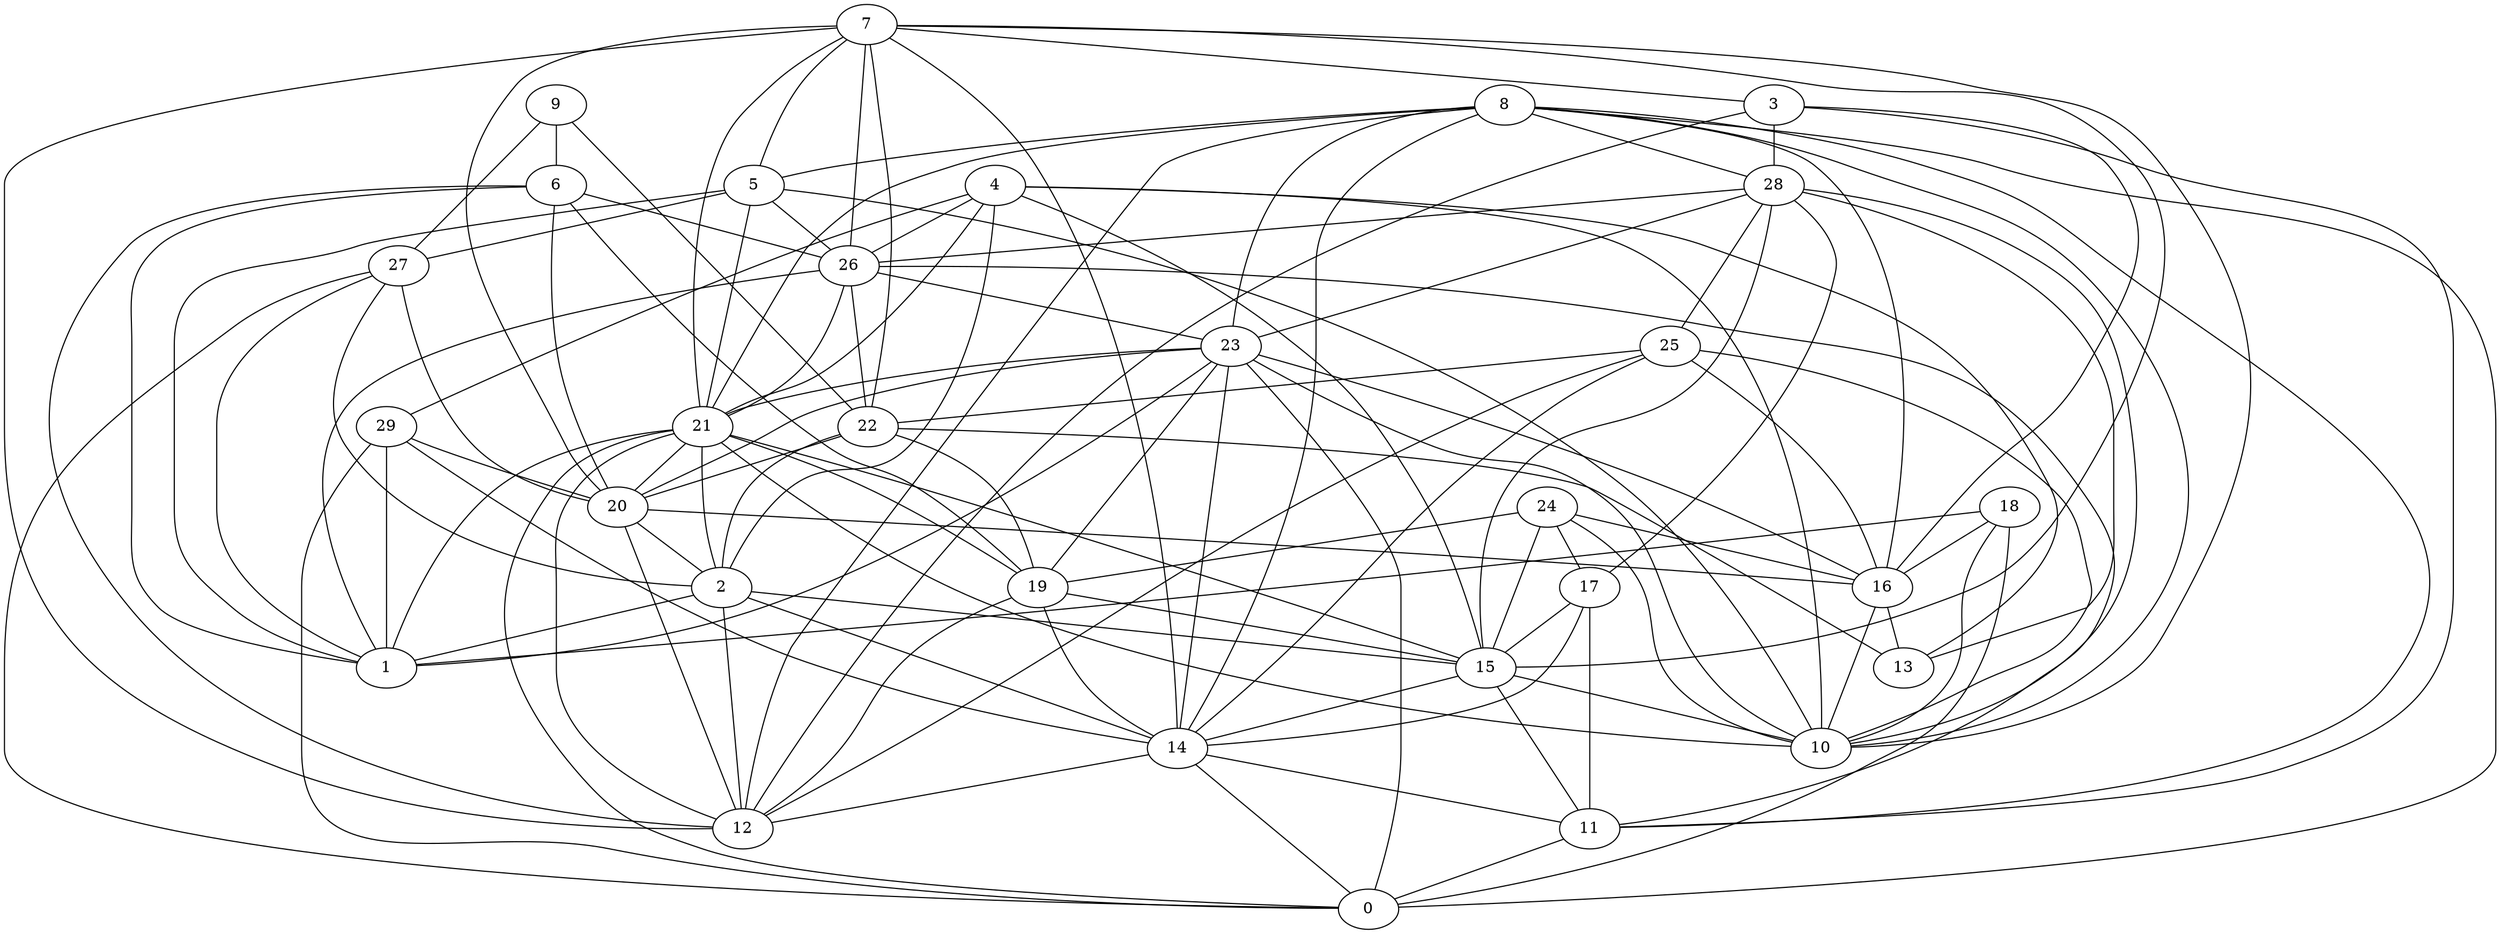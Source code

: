 digraph GG_graph {

subgraph G_graph {
edge [color = black]
"27" -> "2" [dir = none]
"27" -> "1" [dir = none]
"27" -> "20" [dir = none]
"20" -> "16" [dir = none]
"20" -> "12" [dir = none]
"4" -> "10" [dir = none]
"4" -> "21" [dir = none]
"4" -> "26" [dir = none]
"4" -> "2" [dir = none]
"5" -> "10" [dir = none]
"5" -> "26" [dir = none]
"5" -> "1" [dir = none]
"5" -> "21" [dir = none]
"5" -> "27" [dir = none]
"9" -> "22" [dir = none]
"9" -> "6" [dir = none]
"9" -> "27" [dir = none]
"22" -> "20" [dir = none]
"22" -> "19" [dir = none]
"22" -> "13" [dir = none]
"17" -> "15" [dir = none]
"17" -> "14" [dir = none]
"19" -> "14" [dir = none]
"19" -> "12" [dir = none]
"7" -> "20" [dir = none]
"7" -> "14" [dir = none]
"7" -> "15" [dir = none]
"7" -> "10" [dir = none]
"7" -> "5" [dir = none]
"28" -> "13" [dir = none]
"28" -> "26" [dir = none]
"28" -> "17" [dir = none]
"28" -> "23" [dir = none]
"28" -> "10" [dir = none]
"8" -> "10" [dir = none]
"8" -> "23" [dir = none]
"8" -> "21" [dir = none]
"8" -> "11" [dir = none]
"8" -> "28" [dir = none]
"8" -> "16" [dir = none]
"8" -> "14" [dir = none]
"14" -> "0" [dir = none]
"14" -> "11" [dir = none]
"14" -> "12" [dir = none]
"26" -> "1" [dir = none]
"26" -> "21" [dir = none]
"26" -> "11" [dir = none]
"26" -> "23" [dir = none]
"26" -> "22" [dir = none]
"18" -> "16" [dir = none]
"18" -> "10" [dir = none]
"18" -> "1" [dir = none]
"11" -> "0" [dir = none]
"6" -> "26" [dir = none]
"6" -> "19" [dir = none]
"6" -> "20" [dir = none]
"3" -> "16" [dir = none]
"3" -> "12" [dir = none]
"3" -> "11" [dir = none]
"16" -> "13" [dir = none]
"16" -> "10" [dir = none]
"15" -> "11" [dir = none]
"15" -> "10" [dir = none]
"29" -> "0" [dir = none]
"29" -> "20" [dir = none]
"29" -> "1" [dir = none]
"24" -> "16" [dir = none]
"24" -> "15" [dir = none]
"24" -> "10" [dir = none]
"24" -> "17" [dir = none]
"2" -> "14" [dir = none]
"2" -> "1" [dir = none]
"2" -> "15" [dir = none]
"25" -> "22" [dir = none]
"25" -> "16" [dir = none]
"25" -> "10" [dir = none]
"21" -> "20" [dir = none]
"21" -> "12" [dir = none]
"21" -> "0" [dir = none]
"21" -> "15" [dir = none]
"21" -> "1" [dir = none]
"21" -> "19" [dir = none]
"23" -> "1" [dir = none]
"23" -> "19" [dir = none]
"23" -> "14" [dir = none]
"23" -> "20" [dir = none]
"23" -> "21" [dir = none]
"15" -> "14" [dir = none]
"4" -> "29" [dir = none]
"3" -> "28" [dir = none]
"21" -> "2" [dir = none]
"18" -> "0" [dir = none]
"22" -> "2" [dir = none]
"4" -> "13" [dir = none]
"24" -> "19" [dir = none]
"27" -> "0" [dir = none]
"4" -> "15" [dir = none]
"8" -> "0" [dir = none]
"17" -> "11" [dir = none]
"23" -> "16" [dir = none]
"7" -> "21" [dir = none]
"19" -> "15" [dir = none]
"7" -> "12" [dir = none]
"6" -> "12" [dir = none]
"23" -> "0" [dir = none]
"28" -> "15" [dir = none]
"8" -> "12" [dir = none]
"7" -> "3" [dir = none]
"7" -> "22" [dir = none]
"25" -> "14" [dir = none]
"23" -> "10" [dir = none]
"20" -> "2" [dir = none]
"2" -> "12" [dir = none]
"25" -> "12" [dir = none]
"21" -> "10" [dir = none]
"7" -> "26" [dir = none]
"8" -> "5" [dir = none]
"29" -> "14" [dir = none]
"6" -> "1" [dir = none]
"28" -> "25" [dir = none]
}

}

